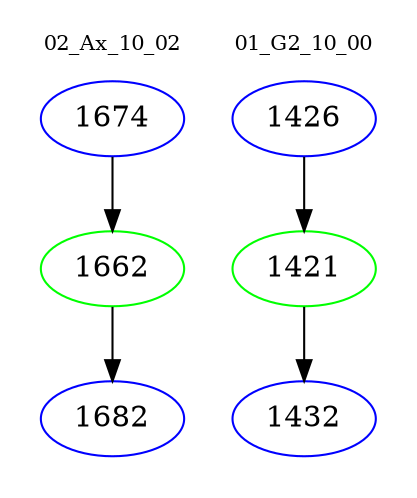 digraph{
subgraph cluster_0 {
color = white
label = "02_Ax_10_02";
fontsize=10;
T0_1674 [label="1674", color="blue"]
T0_1674 -> T0_1662 [color="black"]
T0_1662 [label="1662", color="green"]
T0_1662 -> T0_1682 [color="black"]
T0_1682 [label="1682", color="blue"]
}
subgraph cluster_1 {
color = white
label = "01_G2_10_00";
fontsize=10;
T1_1426 [label="1426", color="blue"]
T1_1426 -> T1_1421 [color="black"]
T1_1421 [label="1421", color="green"]
T1_1421 -> T1_1432 [color="black"]
T1_1432 [label="1432", color="blue"]
}
}
